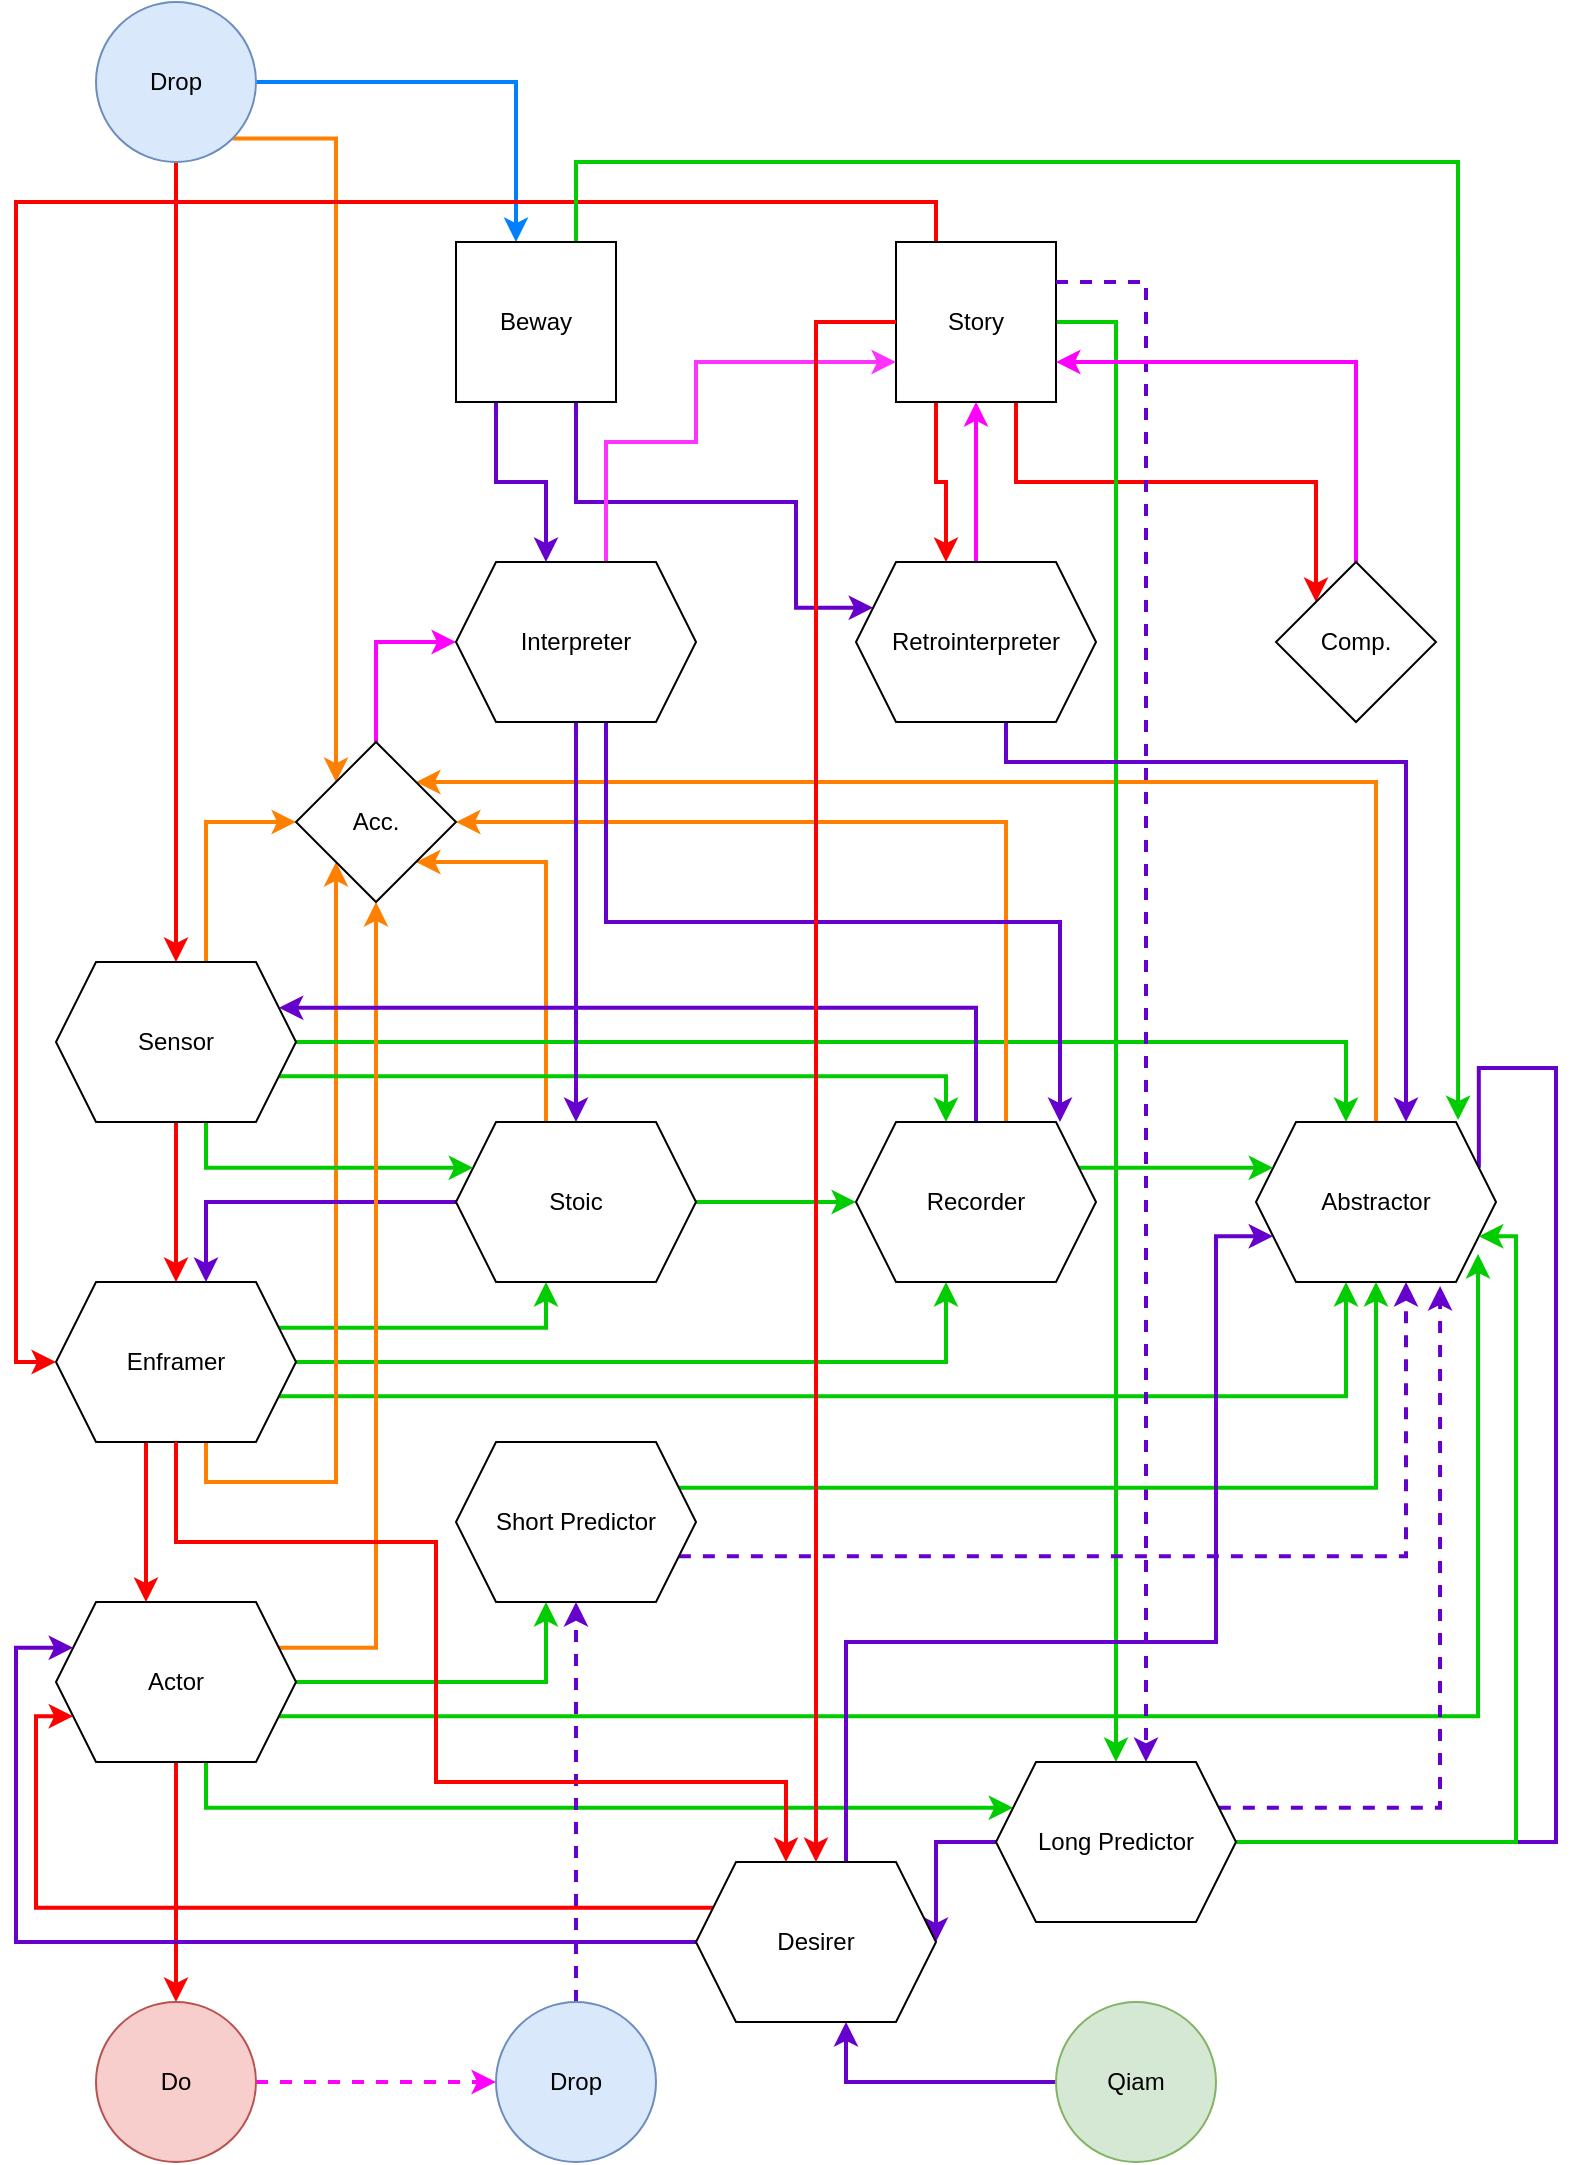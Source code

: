 <mxfile version="15.6.1" type="github">
  <diagram id="Z3Hw3iVgkV-uDlRQ_CJL" name="Page-1">
    <mxGraphModel dx="946" dy="646" grid="1" gridSize="10" guides="1" tooltips="1" connect="1" arrows="1" fold="1" page="1" pageScale="1" pageWidth="850" pageHeight="1100" math="0" shadow="0">
      <root>
        <mxCell id="0" />
        <mxCell id="1" parent="0" />
        <mxCell id="3rDCSSCqS77mmed0jcyM-31" style="edgeStyle=orthogonalEdgeStyle;rounded=0;orthogonalLoop=1;jettySize=auto;html=1;exitX=0.375;exitY=1;exitDx=0;exitDy=0;entryX=0.375;entryY=0;entryDx=0;entryDy=0;shadow=0;strokeColor=#FF0000;strokeWidth=2;" edge="1" parent="1" source="3rDCSSCqS77mmed0jcyM-1" target="3rDCSSCqS77mmed0jcyM-17">
          <mxGeometry relative="1" as="geometry">
            <Array as="points">
              <mxPoint x="125" y="770" />
              <mxPoint x="125" y="770" />
            </Array>
          </mxGeometry>
        </mxCell>
        <mxCell id="3rDCSSCqS77mmed0jcyM-34" style="edgeStyle=orthogonalEdgeStyle;rounded=0;orthogonalLoop=1;jettySize=auto;html=1;exitX=1;exitY=0.25;exitDx=0;exitDy=0;entryX=0.375;entryY=1;entryDx=0;entryDy=0;shadow=0;strokeColor=#00CC00;strokeWidth=2;" edge="1" parent="1" source="3rDCSSCqS77mmed0jcyM-1" target="3rDCSSCqS77mmed0jcyM-2">
          <mxGeometry relative="1" as="geometry" />
        </mxCell>
        <mxCell id="3rDCSSCqS77mmed0jcyM-38" style="edgeStyle=orthogonalEdgeStyle;rounded=0;orthogonalLoop=1;jettySize=auto;html=1;exitX=1;exitY=0.5;exitDx=0;exitDy=0;entryX=0.375;entryY=1;entryDx=0;entryDy=0;shadow=0;strokeColor=#00CC00;strokeWidth=2;" edge="1" parent="1" source="3rDCSSCqS77mmed0jcyM-1" target="3rDCSSCqS77mmed0jcyM-24">
          <mxGeometry relative="1" as="geometry" />
        </mxCell>
        <mxCell id="3rDCSSCqS77mmed0jcyM-43" style="edgeStyle=orthogonalEdgeStyle;rounded=0;orthogonalLoop=1;jettySize=auto;html=1;exitX=1;exitY=0.75;exitDx=0;exitDy=0;shadow=0;strokeColor=#00CC00;strokeWidth=2;entryX=0.375;entryY=1;entryDx=0;entryDy=0;" edge="1" parent="1" source="3rDCSSCqS77mmed0jcyM-1" target="3rDCSSCqS77mmed0jcyM-4">
          <mxGeometry relative="1" as="geometry">
            <mxPoint x="670" y="670" as="targetPoint" />
          </mxGeometry>
        </mxCell>
        <mxCell id="3rDCSSCqS77mmed0jcyM-60" style="edgeStyle=orthogonalEdgeStyle;rounded=0;orthogonalLoop=1;jettySize=auto;html=1;exitX=0.625;exitY=1;exitDx=0;exitDy=0;entryX=0;entryY=1;entryDx=0;entryDy=0;shadow=0;strokeColor=#FF8000;strokeWidth=2;" edge="1" parent="1" source="3rDCSSCqS77mmed0jcyM-1" target="3rDCSSCqS77mmed0jcyM-58">
          <mxGeometry relative="1" as="geometry" />
        </mxCell>
        <mxCell id="3rDCSSCqS77mmed0jcyM-1" value="Enframer" style="shape=hexagon;perimeter=hexagonPerimeter2;whiteSpace=wrap;html=1;fixedSize=1;" vertex="1" parent="1">
          <mxGeometry x="80" y="650" width="120" height="80" as="geometry" />
        </mxCell>
        <mxCell id="3rDCSSCqS77mmed0jcyM-39" style="edgeStyle=orthogonalEdgeStyle;rounded=0;orthogonalLoop=1;jettySize=auto;html=1;exitX=1;exitY=0.5;exitDx=0;exitDy=0;entryX=0;entryY=0.5;entryDx=0;entryDy=0;shadow=0;strokeColor=#00CC00;strokeWidth=2;" edge="1" parent="1" source="3rDCSSCqS77mmed0jcyM-2" target="3rDCSSCqS77mmed0jcyM-24">
          <mxGeometry relative="1" as="geometry" />
        </mxCell>
        <mxCell id="3rDCSSCqS77mmed0jcyM-47" style="edgeStyle=orthogonalEdgeStyle;rounded=0;orthogonalLoop=1;jettySize=auto;html=1;exitX=0;exitY=0.5;exitDx=0;exitDy=0;entryX=0.625;entryY=0;entryDx=0;entryDy=0;shadow=0;strokeColor=#6600CC;strokeWidth=2;" edge="1" parent="1" source="3rDCSSCqS77mmed0jcyM-2" target="3rDCSSCqS77mmed0jcyM-1">
          <mxGeometry relative="1" as="geometry" />
        </mxCell>
        <mxCell id="3rDCSSCqS77mmed0jcyM-66" style="edgeStyle=orthogonalEdgeStyle;rounded=0;orthogonalLoop=1;jettySize=auto;html=1;exitX=0.375;exitY=0;exitDx=0;exitDy=0;entryX=1;entryY=1;entryDx=0;entryDy=0;shadow=0;strokeColor=#FF8000;strokeWidth=2;" edge="1" parent="1" source="3rDCSSCqS77mmed0jcyM-2" target="3rDCSSCqS77mmed0jcyM-58">
          <mxGeometry relative="1" as="geometry">
            <Array as="points">
              <mxPoint x="325" y="440" />
            </Array>
          </mxGeometry>
        </mxCell>
        <mxCell id="3rDCSSCqS77mmed0jcyM-2" value="Stoic" style="shape=hexagon;perimeter=hexagonPerimeter2;whiteSpace=wrap;html=1;fixedSize=1;" vertex="1" parent="1">
          <mxGeometry x="280" y="570" width="120" height="80" as="geometry" />
        </mxCell>
        <mxCell id="3rDCSSCqS77mmed0jcyM-30" style="edgeStyle=orthogonalEdgeStyle;rounded=0;orthogonalLoop=1;jettySize=auto;html=1;exitX=0.5;exitY=1;exitDx=0;exitDy=0;shadow=0;strokeColor=#FF0000;strokeWidth=2;" edge="1" parent="1" source="3rDCSSCqS77mmed0jcyM-3" target="3rDCSSCqS77mmed0jcyM-1">
          <mxGeometry relative="1" as="geometry" />
        </mxCell>
        <mxCell id="3rDCSSCqS77mmed0jcyM-37" style="edgeStyle=orthogonalEdgeStyle;rounded=0;orthogonalLoop=1;jettySize=auto;html=1;exitX=1;exitY=0.75;exitDx=0;exitDy=0;entryX=0.375;entryY=0;entryDx=0;entryDy=0;shadow=0;strokeColor=#00CC00;strokeWidth=2;" edge="1" parent="1" source="3rDCSSCqS77mmed0jcyM-3" target="3rDCSSCqS77mmed0jcyM-24">
          <mxGeometry relative="1" as="geometry" />
        </mxCell>
        <mxCell id="3rDCSSCqS77mmed0jcyM-45" style="edgeStyle=orthogonalEdgeStyle;rounded=0;orthogonalLoop=1;jettySize=auto;html=1;exitX=1;exitY=0.5;exitDx=0;exitDy=0;entryX=0.375;entryY=0;entryDx=0;entryDy=0;shadow=0;strokeColor=#00CC00;strokeWidth=2;" edge="1" parent="1" source="3rDCSSCqS77mmed0jcyM-3" target="3rDCSSCqS77mmed0jcyM-4">
          <mxGeometry relative="1" as="geometry" />
        </mxCell>
        <mxCell id="3rDCSSCqS77mmed0jcyM-55" style="edgeStyle=orthogonalEdgeStyle;rounded=0;orthogonalLoop=1;jettySize=auto;html=1;exitX=0.625;exitY=1;exitDx=0;exitDy=0;entryX=0;entryY=0.25;entryDx=0;entryDy=0;shadow=0;strokeColor=#00CC00;strokeWidth=2;" edge="1" parent="1" source="3rDCSSCqS77mmed0jcyM-3" target="3rDCSSCqS77mmed0jcyM-2">
          <mxGeometry relative="1" as="geometry" />
        </mxCell>
        <mxCell id="3rDCSSCqS77mmed0jcyM-56" style="edgeStyle=orthogonalEdgeStyle;rounded=0;orthogonalLoop=1;jettySize=auto;html=1;exitX=0.625;exitY=0;exitDx=0;exitDy=0;shadow=0;strokeColor=#FF8000;strokeWidth=2;startArrow=none;" edge="1" parent="1" source="3rDCSSCqS77mmed0jcyM-58">
          <mxGeometry relative="1" as="geometry">
            <mxPoint x="240" y="410" as="targetPoint" />
          </mxGeometry>
        </mxCell>
        <mxCell id="3rDCSSCqS77mmed0jcyM-62" style="edgeStyle=orthogonalEdgeStyle;rounded=0;orthogonalLoop=1;jettySize=auto;html=1;exitX=0.625;exitY=0;exitDx=0;exitDy=0;entryX=0;entryY=0.5;entryDx=0;entryDy=0;shadow=0;strokeColor=#FF8000;strokeWidth=2;" edge="1" parent="1" source="3rDCSSCqS77mmed0jcyM-3" target="3rDCSSCqS77mmed0jcyM-58">
          <mxGeometry relative="1" as="geometry" />
        </mxCell>
        <mxCell id="3rDCSSCqS77mmed0jcyM-3" value="Sensor" style="shape=hexagon;perimeter=hexagonPerimeter2;whiteSpace=wrap;html=1;fixedSize=1;" vertex="1" parent="1">
          <mxGeometry x="80" y="490" width="120" height="80" as="geometry" />
        </mxCell>
        <mxCell id="3rDCSSCqS77mmed0jcyM-50" style="edgeStyle=orthogonalEdgeStyle;rounded=0;orthogonalLoop=1;jettySize=auto;html=1;exitX=0.5;exitY=0;exitDx=0;exitDy=0;shadow=0;strokeColor=#FF8000;strokeWidth=2;entryX=1;entryY=0;entryDx=0;entryDy=0;" edge="1" parent="1" source="3rDCSSCqS77mmed0jcyM-4" target="3rDCSSCqS77mmed0jcyM-58">
          <mxGeometry relative="1" as="geometry">
            <mxPoint x="755" y="330" as="targetPoint" />
            <Array as="points">
              <mxPoint x="740" y="400" />
            </Array>
          </mxGeometry>
        </mxCell>
        <mxCell id="3rDCSSCqS77mmed0jcyM-106" style="edgeStyle=orthogonalEdgeStyle;rounded=0;orthogonalLoop=1;jettySize=auto;html=1;exitX=1;exitY=0.25;exitDx=0;exitDy=0;entryX=1;entryY=0.5;entryDx=0;entryDy=0;shadow=0;strokeColor=#6600CC;strokeWidth=2;" edge="1" parent="1" source="3rDCSSCqS77mmed0jcyM-4" target="3rDCSSCqS77mmed0jcyM-105">
          <mxGeometry relative="1" as="geometry">
            <Array as="points">
              <mxPoint x="830" y="543" />
              <mxPoint x="830" y="930" />
            </Array>
          </mxGeometry>
        </mxCell>
        <mxCell id="3rDCSSCqS77mmed0jcyM-4" value="Abstractor" style="shape=hexagon;perimeter=hexagonPerimeter2;whiteSpace=wrap;html=1;fixedSize=1;" vertex="1" parent="1">
          <mxGeometry x="680" y="570" width="120" height="80" as="geometry" />
        </mxCell>
        <mxCell id="3rDCSSCqS77mmed0jcyM-29" style="edgeStyle=orthogonalEdgeStyle;rounded=0;orthogonalLoop=1;jettySize=auto;html=1;exitX=0.5;exitY=1;exitDx=0;exitDy=0;shadow=0;strokeColor=#FF0000;strokeWidth=2;" edge="1" parent="1" source="3rDCSSCqS77mmed0jcyM-5" target="3rDCSSCqS77mmed0jcyM-3">
          <mxGeometry relative="1" as="geometry" />
        </mxCell>
        <mxCell id="3rDCSSCqS77mmed0jcyM-52" style="edgeStyle=orthogonalEdgeStyle;rounded=0;orthogonalLoop=1;jettySize=auto;html=1;exitX=1;exitY=1;exitDx=0;exitDy=0;shadow=0;strokeColor=#FF8000;strokeWidth=2;entryX=0;entryY=0;entryDx=0;entryDy=0;" edge="1" parent="1" source="3rDCSSCqS77mmed0jcyM-5" target="3rDCSSCqS77mmed0jcyM-58">
          <mxGeometry relative="1" as="geometry">
            <mxPoint x="520" y="270" as="targetPoint" />
          </mxGeometry>
        </mxCell>
        <mxCell id="3rDCSSCqS77mmed0jcyM-65" style="edgeStyle=orthogonalEdgeStyle;rounded=0;orthogonalLoop=1;jettySize=auto;html=1;exitX=1;exitY=0.5;exitDx=0;exitDy=0;entryX=0.375;entryY=0;entryDx=0;entryDy=0;shadow=0;strokeColor=#007FFF;strokeWidth=2;entryPerimeter=0;" edge="1" parent="1" source="3rDCSSCqS77mmed0jcyM-5" target="3rDCSSCqS77mmed0jcyM-64">
          <mxGeometry relative="1" as="geometry" />
        </mxCell>
        <mxCell id="3rDCSSCqS77mmed0jcyM-5" value="Drop" style="ellipse;whiteSpace=wrap;html=1;aspect=fixed;fillColor=#dae8fc;strokeColor=#6c8ebf;" vertex="1" parent="1">
          <mxGeometry x="100" y="10" width="80" height="80" as="geometry" />
        </mxCell>
        <mxCell id="3rDCSSCqS77mmed0jcyM-67" style="edgeStyle=orthogonalEdgeStyle;rounded=0;orthogonalLoop=1;jettySize=auto;html=1;exitX=0.25;exitY=0;exitDx=0;exitDy=0;entryX=0;entryY=0.5;entryDx=0;entryDy=0;shadow=0;strokeColor=#FF0000;strokeWidth=2;fillColor=#f8cecc;" edge="1" parent="1" source="3rDCSSCqS77mmed0jcyM-6" target="3rDCSSCqS77mmed0jcyM-1">
          <mxGeometry relative="1" as="geometry" />
        </mxCell>
        <mxCell id="3rDCSSCqS77mmed0jcyM-73" style="edgeStyle=orthogonalEdgeStyle;rounded=0;orthogonalLoop=1;jettySize=auto;html=1;exitX=0.25;exitY=1;exitDx=0;exitDy=0;entryX=0.375;entryY=0;entryDx=0;entryDy=0;shadow=0;strokeColor=#FF0000;strokeWidth=2;" edge="1" parent="1" source="3rDCSSCqS77mmed0jcyM-6" target="3rDCSSCqS77mmed0jcyM-71">
          <mxGeometry relative="1" as="geometry" />
        </mxCell>
        <mxCell id="3rDCSSCqS77mmed0jcyM-75" style="edgeStyle=orthogonalEdgeStyle;rounded=0;orthogonalLoop=1;jettySize=auto;html=1;exitX=0.75;exitY=1;exitDx=0;exitDy=0;entryX=0;entryY=0;entryDx=0;entryDy=0;shadow=0;strokeColor=#FF0000;strokeWidth=2;" edge="1" parent="1" source="3rDCSSCqS77mmed0jcyM-6" target="3rDCSSCqS77mmed0jcyM-74">
          <mxGeometry relative="1" as="geometry" />
        </mxCell>
        <mxCell id="3rDCSSCqS77mmed0jcyM-104" style="edgeStyle=orthogonalEdgeStyle;rounded=0;orthogonalLoop=1;jettySize=auto;html=1;exitX=1;exitY=0.5;exitDx=0;exitDy=0;shadow=0;strokeColor=#00CC00;strokeWidth=2;" edge="1" parent="1" source="3rDCSSCqS77mmed0jcyM-6" target="3rDCSSCqS77mmed0jcyM-97">
          <mxGeometry relative="1" as="geometry" />
        </mxCell>
        <mxCell id="3rDCSSCqS77mmed0jcyM-6" value="Story" style="whiteSpace=wrap;html=1;aspect=fixed;" vertex="1" parent="1">
          <mxGeometry x="500" y="130" width="80" height="80" as="geometry" />
        </mxCell>
        <mxCell id="3rDCSSCqS77mmed0jcyM-32" style="edgeStyle=orthogonalEdgeStyle;rounded=0;orthogonalLoop=1;jettySize=auto;html=1;exitX=0.5;exitY=1;exitDx=0;exitDy=0;shadow=0;strokeColor=#FF0000;strokeWidth=2;" edge="1" parent="1" source="3rDCSSCqS77mmed0jcyM-17" target="3rDCSSCqS77mmed0jcyM-22">
          <mxGeometry relative="1" as="geometry" />
        </mxCell>
        <mxCell id="3rDCSSCqS77mmed0jcyM-41" style="edgeStyle=orthogonalEdgeStyle;rounded=0;orthogonalLoop=1;jettySize=auto;html=1;exitX=1;exitY=0.75;exitDx=0;exitDy=0;shadow=0;strokeColor=#00CC00;strokeWidth=2;entryX=0.925;entryY=0.825;entryDx=0;entryDy=0;entryPerimeter=0;" edge="1" parent="1" source="3rDCSSCqS77mmed0jcyM-17" target="3rDCSSCqS77mmed0jcyM-4">
          <mxGeometry relative="1" as="geometry">
            <mxPoint x="755" y="650" as="targetPoint" />
          </mxGeometry>
        </mxCell>
        <mxCell id="3rDCSSCqS77mmed0jcyM-63" style="edgeStyle=orthogonalEdgeStyle;rounded=0;orthogonalLoop=1;jettySize=auto;html=1;exitX=1;exitY=0.25;exitDx=0;exitDy=0;entryX=0.5;entryY=1;entryDx=0;entryDy=0;shadow=0;strokeColor=#FF8000;strokeWidth=2;" edge="1" parent="1" source="3rDCSSCqS77mmed0jcyM-17" target="3rDCSSCqS77mmed0jcyM-58">
          <mxGeometry relative="1" as="geometry">
            <Array as="points">
              <mxPoint x="240" y="833" />
            </Array>
          </mxGeometry>
        </mxCell>
        <mxCell id="3rDCSSCqS77mmed0jcyM-86" style="edgeStyle=orthogonalEdgeStyle;rounded=0;orthogonalLoop=1;jettySize=auto;html=1;exitX=1;exitY=0.5;exitDx=0;exitDy=0;entryX=0.375;entryY=1;entryDx=0;entryDy=0;shadow=0;strokeColor=#00CC00;strokeWidth=2;" edge="1" parent="1" source="3rDCSSCqS77mmed0jcyM-17" target="3rDCSSCqS77mmed0jcyM-80">
          <mxGeometry relative="1" as="geometry" />
        </mxCell>
        <mxCell id="3rDCSSCqS77mmed0jcyM-98" style="edgeStyle=orthogonalEdgeStyle;rounded=0;orthogonalLoop=1;jettySize=auto;html=1;exitX=0.625;exitY=1;exitDx=0;exitDy=0;entryX=0;entryY=0.25;entryDx=0;entryDy=0;shadow=0;strokeColor=#00CC00;strokeWidth=2;" edge="1" parent="1" source="3rDCSSCqS77mmed0jcyM-17" target="3rDCSSCqS77mmed0jcyM-97">
          <mxGeometry relative="1" as="geometry" />
        </mxCell>
        <mxCell id="3rDCSSCqS77mmed0jcyM-17" value="Actor" style="shape=hexagon;perimeter=hexagonPerimeter2;whiteSpace=wrap;html=1;fixedSize=1;" vertex="1" parent="1">
          <mxGeometry x="80" y="810" width="120" height="80" as="geometry" />
        </mxCell>
        <mxCell id="3rDCSSCqS77mmed0jcyM-83" style="edgeStyle=orthogonalEdgeStyle;rounded=0;orthogonalLoop=1;jettySize=auto;html=1;exitX=1;exitY=0.5;exitDx=0;exitDy=0;shadow=0;strokeColor=#FF00FF;strokeWidth=2;dashed=1;" edge="1" parent="1" source="3rDCSSCqS77mmed0jcyM-22" target="3rDCSSCqS77mmed0jcyM-82">
          <mxGeometry relative="1" as="geometry" />
        </mxCell>
        <mxCell id="3rDCSSCqS77mmed0jcyM-22" value="Do" style="ellipse;whiteSpace=wrap;html=1;aspect=fixed;fillColor=#f8cecc;strokeColor=#b85450;" vertex="1" parent="1">
          <mxGeometry x="100" y="1010" width="80" height="80" as="geometry" />
        </mxCell>
        <mxCell id="3rDCSSCqS77mmed0jcyM-42" style="edgeStyle=orthogonalEdgeStyle;rounded=0;orthogonalLoop=1;jettySize=auto;html=1;exitX=1;exitY=0.25;exitDx=0;exitDy=0;shadow=0;strokeColor=#00CC00;strokeWidth=2;entryX=0;entryY=0.25;entryDx=0;entryDy=0;" edge="1" parent="1" source="3rDCSSCqS77mmed0jcyM-24" target="3rDCSSCqS77mmed0jcyM-4">
          <mxGeometry relative="1" as="geometry" />
        </mxCell>
        <mxCell id="3rDCSSCqS77mmed0jcyM-48" style="edgeStyle=orthogonalEdgeStyle;rounded=0;orthogonalLoop=1;jettySize=auto;html=1;exitX=0.5;exitY=0;exitDx=0;exitDy=0;entryX=1;entryY=0.25;entryDx=0;entryDy=0;shadow=0;strokeColor=#6600CC;strokeWidth=2;" edge="1" parent="1" source="3rDCSSCqS77mmed0jcyM-24" target="3rDCSSCqS77mmed0jcyM-3">
          <mxGeometry relative="1" as="geometry" />
        </mxCell>
        <mxCell id="3rDCSSCqS77mmed0jcyM-49" style="edgeStyle=orthogonalEdgeStyle;rounded=0;orthogonalLoop=1;jettySize=auto;html=1;exitX=0.625;exitY=0;exitDx=0;exitDy=0;shadow=0;strokeColor=#FF8000;strokeWidth=2;entryX=1;entryY=0.5;entryDx=0;entryDy=0;" edge="1" parent="1" source="3rDCSSCqS77mmed0jcyM-24" target="3rDCSSCqS77mmed0jcyM-58">
          <mxGeometry relative="1" as="geometry">
            <mxPoint x="710" y="370" as="targetPoint" />
            <Array as="points">
              <mxPoint x="555" y="420" />
            </Array>
          </mxGeometry>
        </mxCell>
        <mxCell id="3rDCSSCqS77mmed0jcyM-24" value="Recorder" style="shape=hexagon;perimeter=hexagonPerimeter2;whiteSpace=wrap;html=1;fixedSize=1;" vertex="1" parent="1">
          <mxGeometry x="480" y="570" width="120" height="80" as="geometry" />
        </mxCell>
        <mxCell id="3rDCSSCqS77mmed0jcyM-69" style="edgeStyle=orthogonalEdgeStyle;rounded=0;orthogonalLoop=1;jettySize=auto;html=1;exitX=0.5;exitY=0;exitDx=0;exitDy=0;entryX=0;entryY=0.5;entryDx=0;entryDy=0;shadow=0;strokeColor=#FF00FF;strokeWidth=2;" edge="1" parent="1" source="3rDCSSCqS77mmed0jcyM-58" target="3rDCSSCqS77mmed0jcyM-68">
          <mxGeometry relative="1" as="geometry" />
        </mxCell>
        <mxCell id="3rDCSSCqS77mmed0jcyM-58" value="Acc." style="rhombus;whiteSpace=wrap;html=1;" vertex="1" parent="1">
          <mxGeometry x="200" y="380" width="80" height="80" as="geometry" />
        </mxCell>
        <mxCell id="3rDCSSCqS77mmed0jcyM-95" style="edgeStyle=orthogonalEdgeStyle;rounded=0;orthogonalLoop=1;jettySize=auto;html=1;exitX=0.75;exitY=1;exitDx=0;exitDy=0;entryX=0;entryY=0.25;entryDx=0;entryDy=0;shadow=0;strokeColor=#6600CC;strokeWidth=2;" edge="1" parent="1" source="3rDCSSCqS77mmed0jcyM-64" target="3rDCSSCqS77mmed0jcyM-71">
          <mxGeometry relative="1" as="geometry">
            <Array as="points">
              <mxPoint x="340" y="260" />
              <mxPoint x="450" y="260" />
              <mxPoint x="450" y="313" />
            </Array>
          </mxGeometry>
        </mxCell>
        <mxCell id="3rDCSSCqS77mmed0jcyM-96" style="edgeStyle=orthogonalEdgeStyle;rounded=0;orthogonalLoop=1;jettySize=auto;html=1;exitX=0.25;exitY=1;exitDx=0;exitDy=0;entryX=0.375;entryY=0;entryDx=0;entryDy=0;shadow=0;strokeColor=#6600CC;strokeWidth=2;" edge="1" parent="1" source="3rDCSSCqS77mmed0jcyM-64" target="3rDCSSCqS77mmed0jcyM-68">
          <mxGeometry relative="1" as="geometry" />
        </mxCell>
        <mxCell id="3rDCSSCqS77mmed0jcyM-112" style="edgeStyle=orthogonalEdgeStyle;rounded=0;orthogonalLoop=1;jettySize=auto;html=1;exitX=0.75;exitY=0;exitDx=0;exitDy=0;entryX=0.842;entryY=-0.012;entryDx=0;entryDy=0;entryPerimeter=0;shadow=0;strokeColor=#00CC00;strokeWidth=2;" edge="1" parent="1" source="3rDCSSCqS77mmed0jcyM-64" target="3rDCSSCqS77mmed0jcyM-4">
          <mxGeometry relative="1" as="geometry">
            <Array as="points">
              <mxPoint x="340" y="90" />
              <mxPoint x="781" y="90" />
            </Array>
          </mxGeometry>
        </mxCell>
        <mxCell id="3rDCSSCqS77mmed0jcyM-64" value="Beway" style="whiteSpace=wrap;html=1;aspect=fixed;" vertex="1" parent="1">
          <mxGeometry x="280" y="130" width="80" height="80" as="geometry" />
        </mxCell>
        <mxCell id="3rDCSSCqS77mmed0jcyM-79" style="edgeStyle=orthogonalEdgeStyle;rounded=0;orthogonalLoop=1;jettySize=auto;html=1;exitX=0.625;exitY=0;exitDx=0;exitDy=0;entryX=0;entryY=0.75;entryDx=0;entryDy=0;shadow=0;strokeColor=#FF33FF;strokeWidth=2;" edge="1" parent="1" source="3rDCSSCqS77mmed0jcyM-68" target="3rDCSSCqS77mmed0jcyM-6">
          <mxGeometry relative="1" as="geometry">
            <Array as="points">
              <mxPoint x="355" y="230" />
              <mxPoint x="400" y="230" />
              <mxPoint x="400" y="190" />
            </Array>
          </mxGeometry>
        </mxCell>
        <mxCell id="3rDCSSCqS77mmed0jcyM-90" style="edgeStyle=orthogonalEdgeStyle;rounded=0;orthogonalLoop=1;jettySize=auto;html=1;exitX=0.5;exitY=1;exitDx=0;exitDy=0;shadow=0;strokeColor=#6600CC;strokeWidth=2;" edge="1" parent="1" source="3rDCSSCqS77mmed0jcyM-68" target="3rDCSSCqS77mmed0jcyM-2">
          <mxGeometry relative="1" as="geometry" />
        </mxCell>
        <mxCell id="3rDCSSCqS77mmed0jcyM-91" style="edgeStyle=orthogonalEdgeStyle;rounded=0;orthogonalLoop=1;jettySize=auto;html=1;exitX=0.625;exitY=1;exitDx=0;exitDy=0;entryX=0.85;entryY=0;entryDx=0;entryDy=0;entryPerimeter=0;shadow=0;strokeColor=#6600CC;strokeWidth=2;" edge="1" parent="1" source="3rDCSSCqS77mmed0jcyM-68" target="3rDCSSCqS77mmed0jcyM-24">
          <mxGeometry relative="1" as="geometry" />
        </mxCell>
        <mxCell id="3rDCSSCqS77mmed0jcyM-68" value="Interpreter" style="shape=hexagon;perimeter=hexagonPerimeter2;whiteSpace=wrap;html=1;fixedSize=1;" vertex="1" parent="1">
          <mxGeometry x="280" y="290" width="120" height="80" as="geometry" />
        </mxCell>
        <mxCell id="3rDCSSCqS77mmed0jcyM-76" style="edgeStyle=orthogonalEdgeStyle;rounded=0;orthogonalLoop=1;jettySize=auto;html=1;exitX=0.5;exitY=0;exitDx=0;exitDy=0;shadow=0;strokeColor=#FF00FF;strokeWidth=2;" edge="1" parent="1" source="3rDCSSCqS77mmed0jcyM-71" target="3rDCSSCqS77mmed0jcyM-6">
          <mxGeometry relative="1" as="geometry" />
        </mxCell>
        <mxCell id="3rDCSSCqS77mmed0jcyM-92" style="edgeStyle=orthogonalEdgeStyle;rounded=0;orthogonalLoop=1;jettySize=auto;html=1;exitX=0.625;exitY=1;exitDx=0;exitDy=0;entryX=0.625;entryY=0;entryDx=0;entryDy=0;shadow=0;strokeColor=#6600CC;strokeWidth=2;" edge="1" parent="1" source="3rDCSSCqS77mmed0jcyM-71" target="3rDCSSCqS77mmed0jcyM-4">
          <mxGeometry relative="1" as="geometry">
            <Array as="points">
              <mxPoint x="555" y="390" />
              <mxPoint x="755" y="390" />
            </Array>
          </mxGeometry>
        </mxCell>
        <mxCell id="3rDCSSCqS77mmed0jcyM-103" style="edgeStyle=orthogonalEdgeStyle;rounded=0;orthogonalLoop=1;jettySize=auto;html=1;exitX=1;exitY=0.25;exitDx=0;exitDy=0;entryX=0.625;entryY=0;entryDx=0;entryDy=0;shadow=0;strokeColor=#6600CC;strokeWidth=2;dashed=1;" edge="1" parent="1" source="3rDCSSCqS77mmed0jcyM-6" target="3rDCSSCqS77mmed0jcyM-97">
          <mxGeometry relative="1" as="geometry">
            <Array as="points">
              <mxPoint x="625" y="150" />
            </Array>
          </mxGeometry>
        </mxCell>
        <mxCell id="3rDCSSCqS77mmed0jcyM-71" value="Retrointerpreter" style="shape=hexagon;perimeter=hexagonPerimeter2;whiteSpace=wrap;html=1;fixedSize=1;" vertex="1" parent="1">
          <mxGeometry x="480" y="290" width="120" height="80" as="geometry" />
        </mxCell>
        <mxCell id="3rDCSSCqS77mmed0jcyM-78" style="edgeStyle=orthogonalEdgeStyle;rounded=0;orthogonalLoop=1;jettySize=auto;html=1;exitX=0.5;exitY=0;exitDx=0;exitDy=0;entryX=1;entryY=0.75;entryDx=0;entryDy=0;shadow=0;strokeColor=#FF00FF;strokeWidth=2;" edge="1" parent="1" source="3rDCSSCqS77mmed0jcyM-74" target="3rDCSSCqS77mmed0jcyM-6">
          <mxGeometry relative="1" as="geometry" />
        </mxCell>
        <mxCell id="3rDCSSCqS77mmed0jcyM-74" value="Comp." style="rhombus;whiteSpace=wrap;html=1;" vertex="1" parent="1">
          <mxGeometry x="690" y="290" width="80" height="80" as="geometry" />
        </mxCell>
        <mxCell id="3rDCSSCqS77mmed0jcyM-93" style="edgeStyle=orthogonalEdgeStyle;rounded=0;orthogonalLoop=1;jettySize=auto;html=1;exitX=1;exitY=0.25;exitDx=0;exitDy=0;entryX=0.5;entryY=1;entryDx=0;entryDy=0;shadow=0;strokeColor=#00CC00;strokeWidth=2;" edge="1" parent="1" source="3rDCSSCqS77mmed0jcyM-80" target="3rDCSSCqS77mmed0jcyM-4">
          <mxGeometry relative="1" as="geometry" />
        </mxCell>
        <mxCell id="3rDCSSCqS77mmed0jcyM-94" style="edgeStyle=orthogonalEdgeStyle;rounded=0;orthogonalLoop=1;jettySize=auto;html=1;exitX=1;exitY=0.75;exitDx=0;exitDy=0;entryX=0.625;entryY=1;entryDx=0;entryDy=0;shadow=0;strokeColor=#6600CC;strokeWidth=2;dashed=1;" edge="1" parent="1" source="3rDCSSCqS77mmed0jcyM-80" target="3rDCSSCqS77mmed0jcyM-4">
          <mxGeometry relative="1" as="geometry" />
        </mxCell>
        <mxCell id="3rDCSSCqS77mmed0jcyM-80" value="Short Predictor" style="shape=hexagon;perimeter=hexagonPerimeter2;whiteSpace=wrap;html=1;fixedSize=1;" vertex="1" parent="1">
          <mxGeometry x="280" y="730" width="120" height="80" as="geometry" />
        </mxCell>
        <mxCell id="3rDCSSCqS77mmed0jcyM-85" style="edgeStyle=orthogonalEdgeStyle;rounded=0;orthogonalLoop=1;jettySize=auto;html=1;exitX=0.5;exitY=0;exitDx=0;exitDy=0;entryX=0.5;entryY=1;entryDx=0;entryDy=0;shadow=0;strokeColor=#6600CC;strokeWidth=2;dashed=1;" edge="1" parent="1" source="3rDCSSCqS77mmed0jcyM-82" target="3rDCSSCqS77mmed0jcyM-80">
          <mxGeometry relative="1" as="geometry" />
        </mxCell>
        <mxCell id="3rDCSSCqS77mmed0jcyM-82" value="Drop" style="ellipse;whiteSpace=wrap;html=1;aspect=fixed;fillColor=#dae8fc;strokeColor=#6c8ebf;" vertex="1" parent="1">
          <mxGeometry x="300" y="1010" width="80" height="80" as="geometry" />
        </mxCell>
        <mxCell id="3rDCSSCqS77mmed0jcyM-99" style="edgeStyle=orthogonalEdgeStyle;rounded=0;orthogonalLoop=1;jettySize=auto;html=1;exitX=1;exitY=0.5;exitDx=0;exitDy=0;entryX=1;entryY=0.75;entryDx=0;entryDy=0;shadow=0;strokeColor=#00CC00;strokeWidth=2;" edge="1" parent="1" source="3rDCSSCqS77mmed0jcyM-97" target="3rDCSSCqS77mmed0jcyM-4">
          <mxGeometry relative="1" as="geometry">
            <Array as="points">
              <mxPoint x="810" y="930" />
              <mxPoint x="810" y="627" />
            </Array>
          </mxGeometry>
        </mxCell>
        <mxCell id="3rDCSSCqS77mmed0jcyM-109" style="edgeStyle=orthogonalEdgeStyle;rounded=0;orthogonalLoop=1;jettySize=auto;html=1;exitX=1;exitY=0.25;exitDx=0;exitDy=0;entryX=0.767;entryY=1.025;entryDx=0;entryDy=0;entryPerimeter=0;shadow=0;strokeColor=#6600CC;strokeWidth=2;dashed=1;" edge="1" parent="1" source="3rDCSSCqS77mmed0jcyM-97" target="3rDCSSCqS77mmed0jcyM-4">
          <mxGeometry relative="1" as="geometry" />
        </mxCell>
        <mxCell id="3rDCSSCqS77mmed0jcyM-97" value="Long Predictor" style="shape=hexagon;perimeter=hexagonPerimeter2;whiteSpace=wrap;html=1;fixedSize=1;" vertex="1" parent="1">
          <mxGeometry x="550" y="890" width="120" height="80" as="geometry" />
        </mxCell>
        <mxCell id="3rDCSSCqS77mmed0jcyM-108" style="edgeStyle=orthogonalEdgeStyle;rounded=0;orthogonalLoop=1;jettySize=auto;html=1;exitX=0;exitY=0.5;exitDx=0;exitDy=0;shadow=0;strokeColor=#6600CC;strokeWidth=2;entryX=0;entryY=0.25;entryDx=0;entryDy=0;" edge="1" parent="1" source="3rDCSSCqS77mmed0jcyM-105" target="3rDCSSCqS77mmed0jcyM-17">
          <mxGeometry relative="1" as="geometry">
            <mxPoint x="70" y="800" as="targetPoint" />
            <Array as="points">
              <mxPoint x="60" y="980" />
              <mxPoint x="60" y="833" />
            </Array>
          </mxGeometry>
        </mxCell>
        <mxCell id="3rDCSSCqS77mmed0jcyM-110" style="edgeStyle=orthogonalEdgeStyle;rounded=0;orthogonalLoop=1;jettySize=auto;html=1;exitX=0;exitY=0.25;exitDx=0;exitDy=0;shadow=0;strokeColor=#FF0000;strokeWidth=2;entryX=0;entryY=0.75;entryDx=0;entryDy=0;" edge="1" parent="1" source="3rDCSSCqS77mmed0jcyM-105" target="3rDCSSCqS77mmed0jcyM-17">
          <mxGeometry relative="1" as="geometry">
            <Array as="points">
              <mxPoint x="70" y="963" />
              <mxPoint x="70" y="867" />
            </Array>
          </mxGeometry>
        </mxCell>
        <mxCell id="3rDCSSCqS77mmed0jcyM-113" style="edgeStyle=orthogonalEdgeStyle;rounded=0;orthogonalLoop=1;jettySize=auto;html=1;exitX=0.625;exitY=0;exitDx=0;exitDy=0;entryX=0;entryY=0.75;entryDx=0;entryDy=0;shadow=0;strokeColor=#6600CC;strokeWidth=2;" edge="1" parent="1" source="3rDCSSCqS77mmed0jcyM-105" target="3rDCSSCqS77mmed0jcyM-4">
          <mxGeometry relative="1" as="geometry">
            <Array as="points">
              <mxPoint x="475" y="830" />
              <mxPoint x="660" y="830" />
              <mxPoint x="660" y="627" />
            </Array>
          </mxGeometry>
        </mxCell>
        <mxCell id="3rDCSSCqS77mmed0jcyM-105" value="Desirer" style="shape=hexagon;perimeter=hexagonPerimeter2;whiteSpace=wrap;html=1;fixedSize=1;" vertex="1" parent="1">
          <mxGeometry x="400" y="940" width="120" height="80" as="geometry" />
        </mxCell>
        <mxCell id="3rDCSSCqS77mmed0jcyM-115" style="edgeStyle=orthogonalEdgeStyle;rounded=0;orthogonalLoop=1;jettySize=auto;html=1;exitX=0;exitY=0.5;exitDx=0;exitDy=0;entryX=0.625;entryY=1;entryDx=0;entryDy=0;shadow=0;strokeColor=#6600CC;strokeWidth=2;" edge="1" parent="1" source="3rDCSSCqS77mmed0jcyM-114" target="3rDCSSCqS77mmed0jcyM-105">
          <mxGeometry relative="1" as="geometry" />
        </mxCell>
        <mxCell id="3rDCSSCqS77mmed0jcyM-114" value="Qiam" style="ellipse;whiteSpace=wrap;html=1;aspect=fixed;fillColor=#d5e8d4;strokeColor=#82b366;" vertex="1" parent="1">
          <mxGeometry x="580" y="1010" width="80" height="80" as="geometry" />
        </mxCell>
        <mxCell id="3rDCSSCqS77mmed0jcyM-116" style="edgeStyle=orthogonalEdgeStyle;rounded=0;orthogonalLoop=1;jettySize=auto;html=1;exitX=0;exitY=0.5;exitDx=0;exitDy=0;shadow=0;strokeColor=#FF0000;strokeWidth=2;" edge="1" parent="1" source="3rDCSSCqS77mmed0jcyM-6" target="3rDCSSCqS77mmed0jcyM-105">
          <mxGeometry relative="1" as="geometry" />
        </mxCell>
        <mxCell id="3rDCSSCqS77mmed0jcyM-117" style="edgeStyle=orthogonalEdgeStyle;rounded=0;orthogonalLoop=1;jettySize=auto;html=1;exitX=0.5;exitY=1;exitDx=0;exitDy=0;entryX=0.375;entryY=0;entryDx=0;entryDy=0;shadow=0;strokeColor=#FF0000;strokeWidth=2;" edge="1" parent="1" source="3rDCSSCqS77mmed0jcyM-1" target="3rDCSSCqS77mmed0jcyM-105">
          <mxGeometry relative="1" as="geometry">
            <Array as="points">
              <mxPoint x="140" y="780" />
              <mxPoint x="270" y="780" />
              <mxPoint x="270" y="900" />
              <mxPoint x="445" y="900" />
            </Array>
          </mxGeometry>
        </mxCell>
      </root>
    </mxGraphModel>
  </diagram>
</mxfile>
